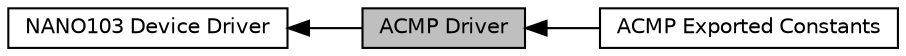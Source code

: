 digraph "ACMP Driver"
{
  edge [fontname="Helvetica",fontsize="10",labelfontname="Helvetica",labelfontsize="10"];
  node [fontname="Helvetica",fontsize="10",shape=box];
  rankdir=LR;
  Node1 [label="ACMP Driver",height=0.2,width=0.4,color="black", fillcolor="grey75", style="filled", fontcolor="black",tooltip=" "];
  Node3 [label="ACMP Exported Constants",height=0.2,width=0.4,color="black", fillcolor="white", style="filled",URL="$df/d52/group___n_a_n_o103___a_c_m_p___e_x_p_o_r_t_e_d___c_o_n_s_t_a_n_t_s.html",tooltip=" "];
  Node2 [label="NANO103 Device Driver",height=0.2,width=0.4,color="black", fillcolor="white", style="filled",URL="$d5/dcb/group___n_a_n_o103___device___driver.html",tooltip=" "];
  Node2->Node1 [shape=plaintext, dir="back", style="solid"];
  Node1->Node3 [shape=plaintext, dir="back", style="solid"];
}
